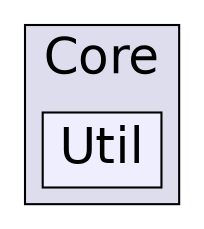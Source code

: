 digraph "C:/Users/nathanael/Documents/resizer/Core/Util" {
  compound=true
  node [ fontsize="24", fontname="Helvetica"];
  edge [ labelfontsize="24", labelfontname="Helvetica"];
  subgraph clusterdir_c6310732a22f63c0c2fc5595561e68f1 {
    graph [ bgcolor="#ddddee", pencolor="black", label="Core" fontname="Helvetica", fontsize="24", URL="dir_c6310732a22f63c0c2fc5595561e68f1.html"]
  dir_268dce770e77c81dfde144f255ab40a9 [shape=box, label="Util", style="filled", fillcolor="#eeeeff", pencolor="black", URL="dir_268dce770e77c81dfde144f255ab40a9.html"];
  }
}
